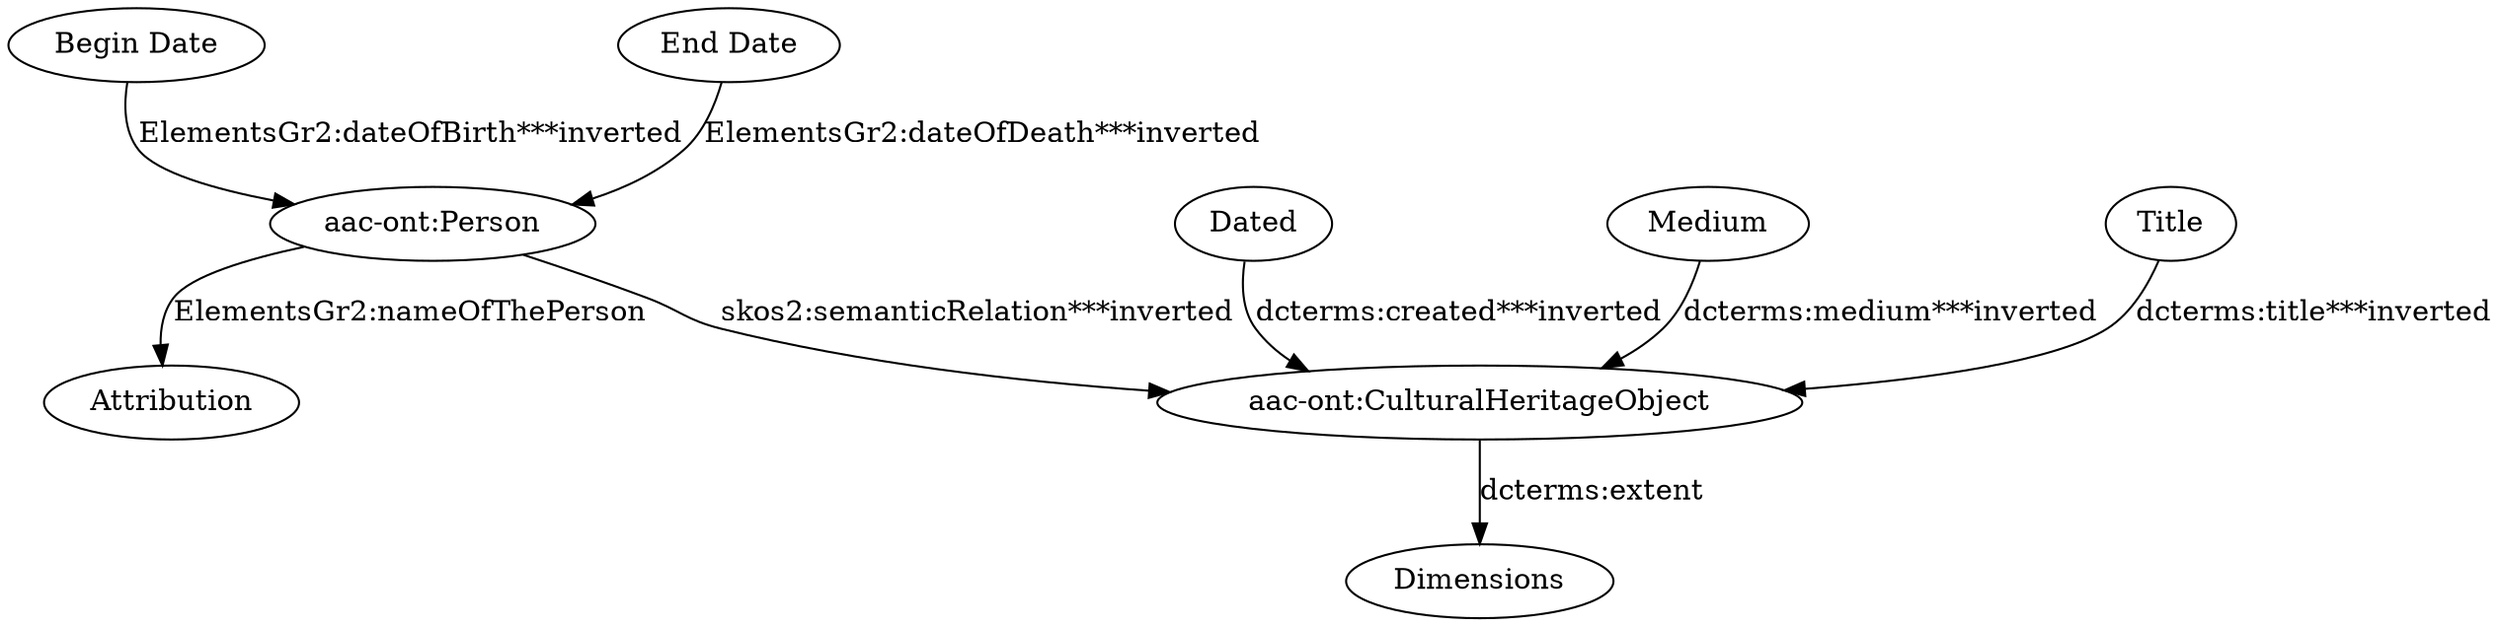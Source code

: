digraph {
  "Begin Date" [type=attribute_name,label="Begin Date"]
  "aac-ont:Person1" [type=class_uri,label="aac-ont:Person"]
  Dated [type=attribute_name,label=Dated]
  "aac-ont:CulturalHeritageObject1" [type=class_uri,label="aac-ont:CulturalHeritageObject"]
  "End Date" [type=attribute_name,label="End Date"]
  Medium [type=attribute_name,label=Medium]
  Title [type=attribute_name,label=Title]
  Dimensions [type=attribute_name,label=Dimensions]
  Attribution [type=attribute_name,label=Attribution]
  "Begin Date" -> "aac-ont:Person1" [type=st_property_uri,label="ElementsGr2:dateOfBirth***inverted"]
  Dated -> "aac-ont:CulturalHeritageObject1" [type=st_property_uri,label="dcterms:created***inverted"]
  "End Date" -> "aac-ont:Person1" [type=st_property_uri,label="ElementsGr2:dateOfDeath***inverted"]
  Medium -> "aac-ont:CulturalHeritageObject1" [type=st_property_uri,label="dcterms:medium***inverted"]
  Title -> "aac-ont:CulturalHeritageObject1" [type=st_property_uri,label="dcterms:title***inverted"]
  "aac-ont:CulturalHeritageObject1" -> Dimensions [label="dcterms:extent",type=st_property_uri]
  "aac-ont:Person1" -> Attribution [label="ElementsGr2:nameOfThePerson",type=st_property_uri]
  "aac-ont:Person1" -> "aac-ont:CulturalHeritageObject1" [type=inherited,label="skos2:semanticRelation***inverted"]
}

